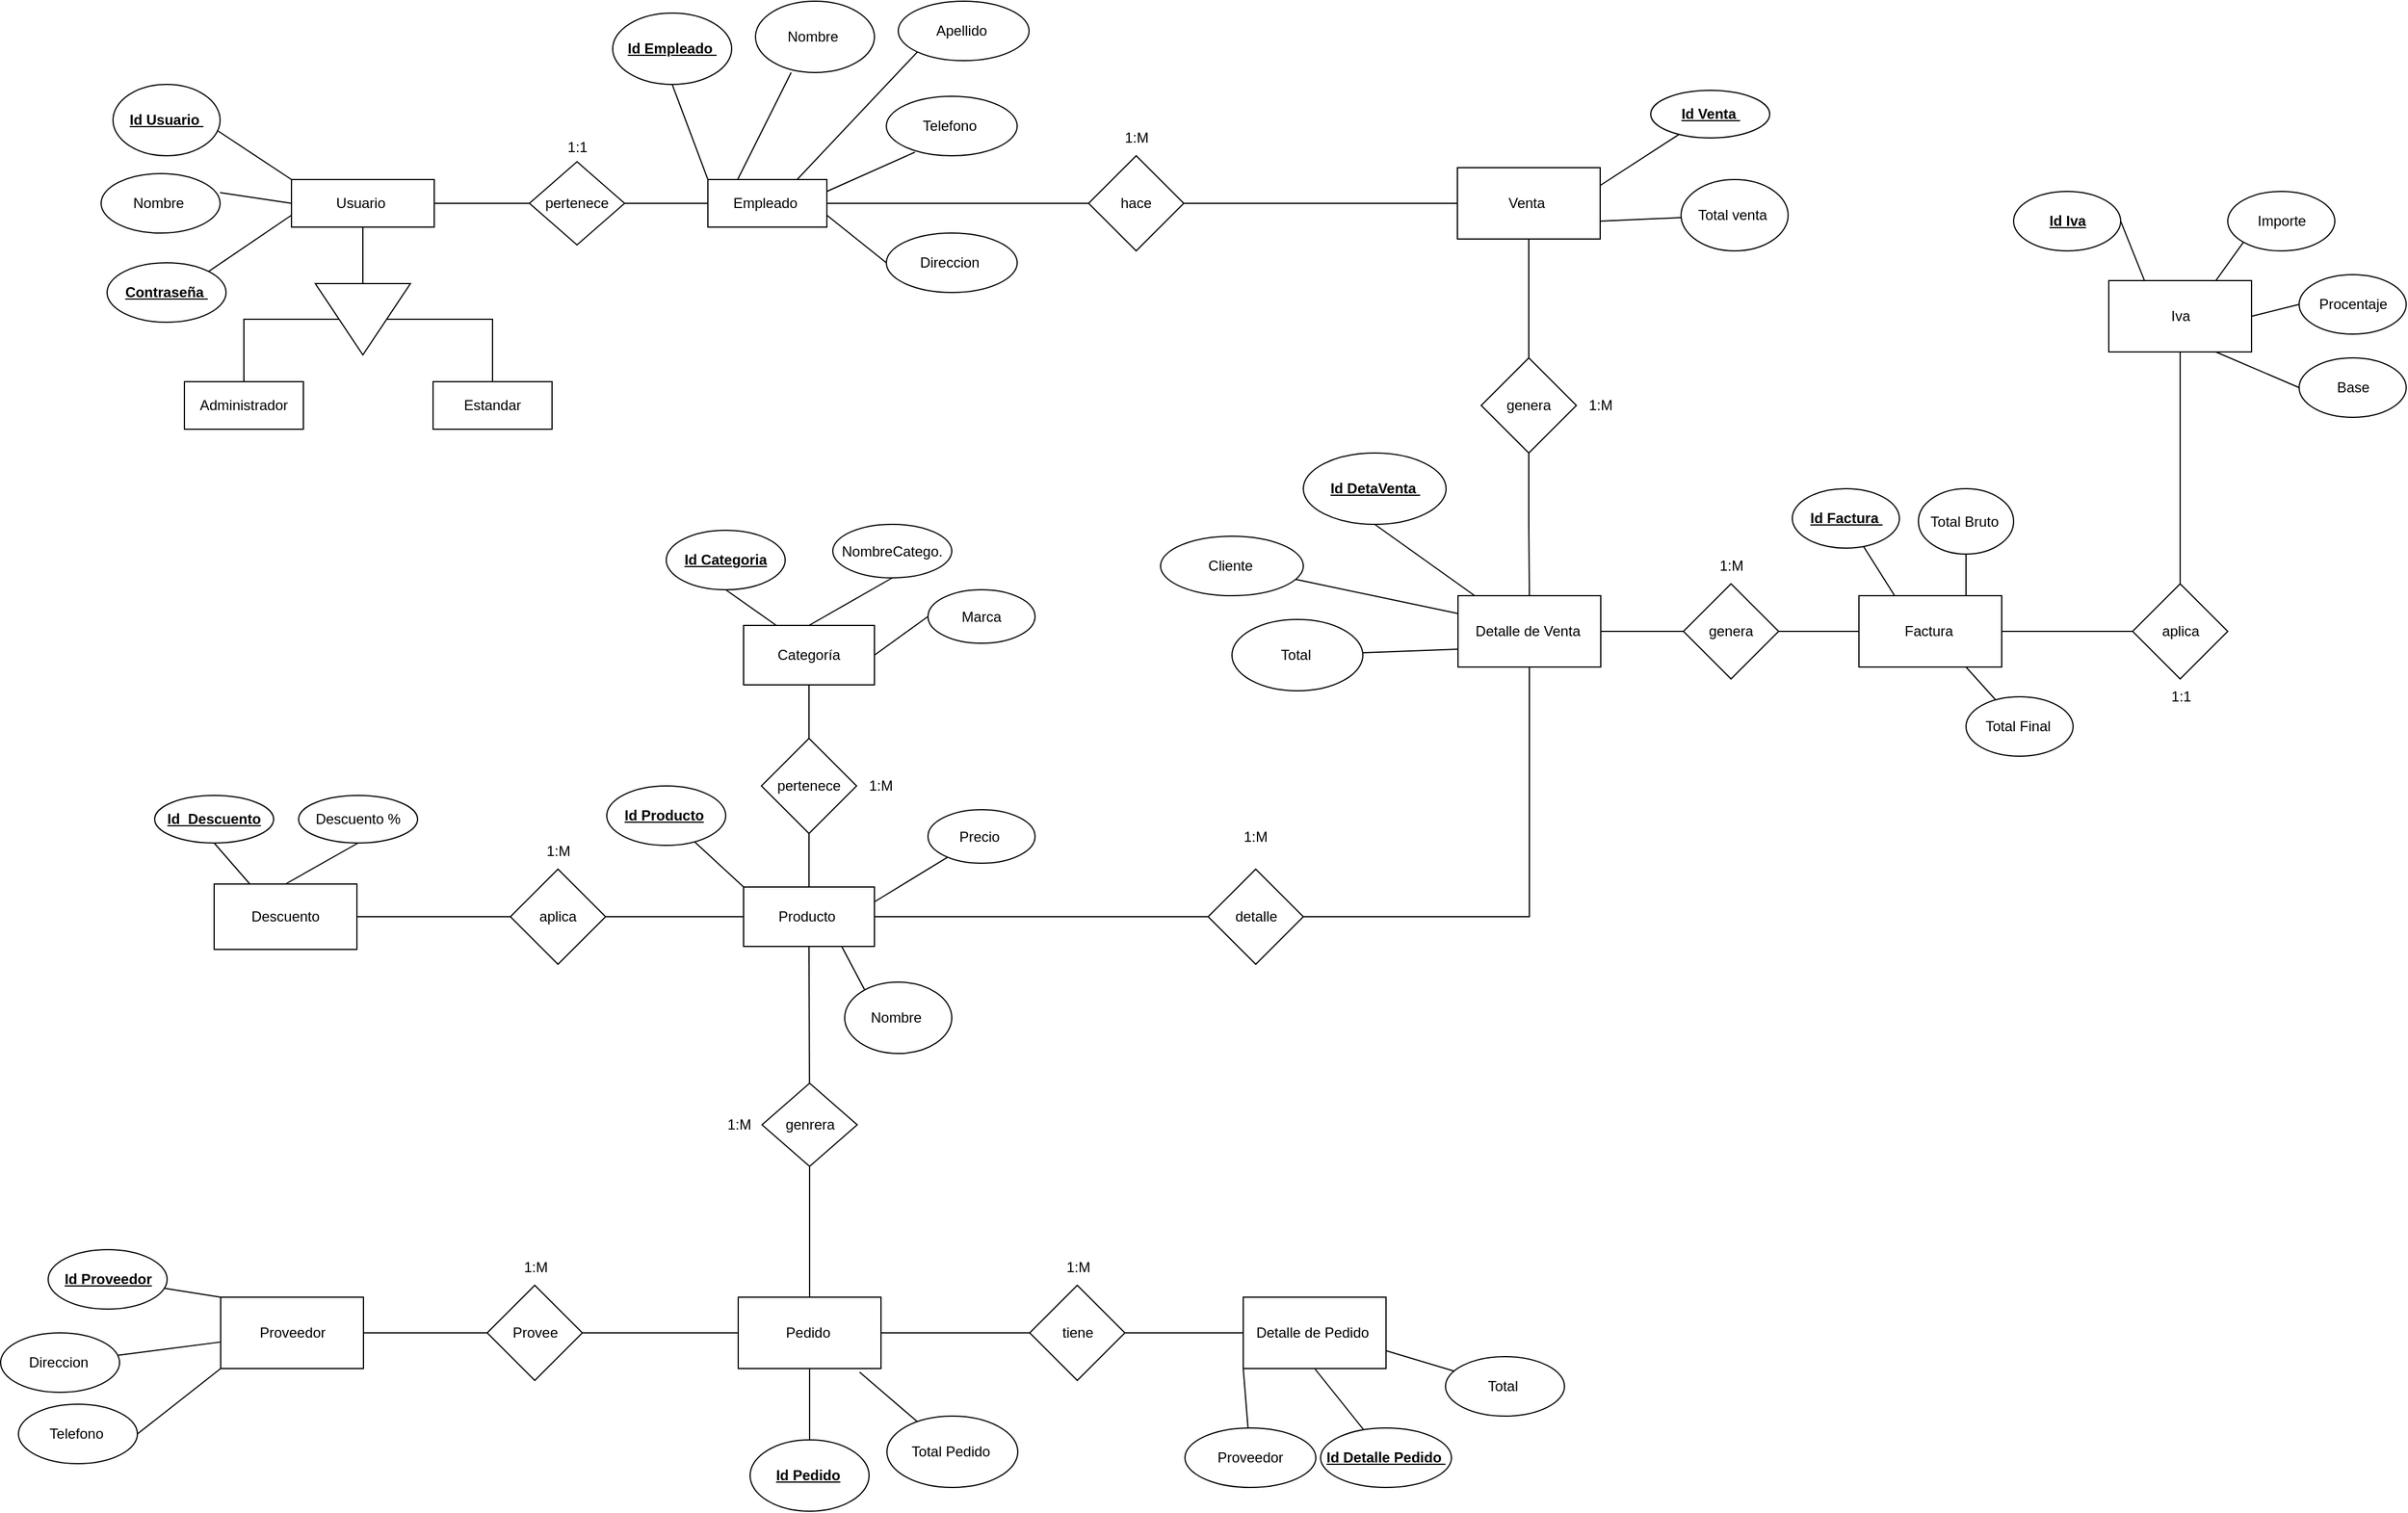 <mxfile version="21.6.8" type="device">
  <diagram name="Página-1" id="nVJr0CNjZ6Rg0MY2GqOV">
    <mxGraphModel dx="2245" dy="820" grid="1" gridSize="10" guides="1" tooltips="1" connect="1" arrows="0" fold="1" page="1" pageScale="1" pageWidth="827" pageHeight="1169" math="0" shadow="0">
      <root>
        <mxCell id="0" />
        <mxCell id="1" parent="0" />
        <mxCell id="2Fn8ehOO5ewsW3TLt8y8-23" style="edgeStyle=orthogonalEdgeStyle;rounded=0;orthogonalLoop=1;jettySize=auto;html=1;exitX=1;exitY=0.5;exitDx=0;exitDy=0;entryX=0;entryY=0.5;entryDx=0;entryDy=0;endArrow=none;endFill=0;" parent="1" source="2Fn8ehOO5ewsW3TLt8y8-1" target="2Fn8ehOO5ewsW3TLt8y8-21" edge="1">
          <mxGeometry relative="1" as="geometry" />
        </mxCell>
        <mxCell id="2Fn8ehOO5ewsW3TLt8y8-1" value="Usuario&amp;nbsp;" style="rounded=0;whiteSpace=wrap;html=1;" parent="1" vertex="1">
          <mxGeometry x="190" y="160" width="120" height="40" as="geometry" />
        </mxCell>
        <mxCell id="2Fn8ehOO5ewsW3TLt8y8-2" value="&lt;b&gt;&lt;u&gt;Id Usuario&amp;nbsp;&lt;/u&gt;&lt;/b&gt;" style="ellipse;whiteSpace=wrap;html=1;" parent="1" vertex="1">
          <mxGeometry x="40" y="80" width="90" height="60" as="geometry" />
        </mxCell>
        <mxCell id="2Fn8ehOO5ewsW3TLt8y8-3" value="Nombre&amp;nbsp;" style="ellipse;whiteSpace=wrap;html=1;" parent="1" vertex="1">
          <mxGeometry x="30" y="155" width="100" height="50" as="geometry" />
        </mxCell>
        <mxCell id="2Fn8ehOO5ewsW3TLt8y8-4" value="&lt;b&gt;&lt;u&gt;Contraseña&amp;nbsp;&lt;/u&gt;&lt;/b&gt;" style="ellipse;whiteSpace=wrap;html=1;" parent="1" vertex="1">
          <mxGeometry x="35" y="230" width="100" height="50" as="geometry" />
        </mxCell>
        <mxCell id="0IIiu29vcFr7XQYyGs4t-12" style="edgeStyle=orthogonalEdgeStyle;rounded=0;orthogonalLoop=1;jettySize=auto;html=1;entryX=0;entryY=0.5;entryDx=0;entryDy=0;endArrow=none;endFill=0;" parent="1" source="2Fn8ehOO5ewsW3TLt8y8-6" target="0IIiu29vcFr7XQYyGs4t-11" edge="1">
          <mxGeometry relative="1" as="geometry" />
        </mxCell>
        <mxCell id="q8wj3738YmRt-CDetE-5-3" style="edgeStyle=orthogonalEdgeStyle;rounded=0;orthogonalLoop=1;jettySize=auto;html=1;entryX=0;entryY=0.5;entryDx=0;entryDy=0;exitX=0.5;exitY=1;exitDx=0;exitDy=0;endArrow=none;endFill=0;" parent="1" source="2Fn8ehOO5ewsW3TLt8y8-1" target="q8wj3738YmRt-CDetE-5-2" edge="1">
          <mxGeometry relative="1" as="geometry">
            <mxPoint x="250" y="200" as="sourcePoint" />
          </mxGeometry>
        </mxCell>
        <mxCell id="2Fn8ehOO5ewsW3TLt8y8-6" value="Empleado&amp;nbsp;" style="rounded=0;whiteSpace=wrap;html=1;" parent="1" vertex="1">
          <mxGeometry x="540" y="160" width="100" height="40" as="geometry" />
        </mxCell>
        <mxCell id="2Fn8ehOO5ewsW3TLt8y8-7" value="&lt;u&gt;&lt;b&gt;Id Empleado&amp;nbsp;&lt;/b&gt;&lt;/u&gt;" style="ellipse;whiteSpace=wrap;html=1;" parent="1" vertex="1">
          <mxGeometry x="460" y="20" width="100" height="60" as="geometry" />
        </mxCell>
        <mxCell id="2Fn8ehOO5ewsW3TLt8y8-8" value="Nombre&amp;nbsp;" style="ellipse;whiteSpace=wrap;html=1;" parent="1" vertex="1">
          <mxGeometry x="580" y="10" width="100" height="60" as="geometry" />
        </mxCell>
        <mxCell id="2Fn8ehOO5ewsW3TLt8y8-9" value="Apellido&amp;nbsp;" style="ellipse;whiteSpace=wrap;html=1;" parent="1" vertex="1">
          <mxGeometry x="700" y="10" width="110" height="50" as="geometry" />
        </mxCell>
        <mxCell id="2Fn8ehOO5ewsW3TLt8y8-10" value="Telefono&amp;nbsp;" style="ellipse;whiteSpace=wrap;html=1;" parent="1" vertex="1">
          <mxGeometry x="690" y="90" width="110" height="50" as="geometry" />
        </mxCell>
        <mxCell id="2Fn8ehOO5ewsW3TLt8y8-11" value="Direccion&amp;nbsp;" style="ellipse;whiteSpace=wrap;html=1;" parent="1" vertex="1">
          <mxGeometry x="690" y="205" width="110" height="50" as="geometry" />
        </mxCell>
        <mxCell id="2Fn8ehOO5ewsW3TLt8y8-12" value="" style="endArrow=none;html=1;rounded=0;entryX=0.978;entryY=0.65;entryDx=0;entryDy=0;entryPerimeter=0;exitX=0;exitY=0;exitDx=0;exitDy=0;" parent="1" source="2Fn8ehOO5ewsW3TLt8y8-1" target="2Fn8ehOO5ewsW3TLt8y8-2" edge="1">
          <mxGeometry width="50" height="50" relative="1" as="geometry">
            <mxPoint x="390" y="190" as="sourcePoint" />
            <mxPoint x="440" y="140" as="targetPoint" />
          </mxGeometry>
        </mxCell>
        <mxCell id="2Fn8ehOO5ewsW3TLt8y8-13" value="" style="endArrow=none;html=1;rounded=0;entryX=1;entryY=0;entryDx=0;entryDy=0;exitX=0;exitY=0.75;exitDx=0;exitDy=0;" parent="1" source="2Fn8ehOO5ewsW3TLt8y8-1" target="2Fn8ehOO5ewsW3TLt8y8-4" edge="1">
          <mxGeometry width="50" height="50" relative="1" as="geometry">
            <mxPoint x="200" y="170" as="sourcePoint" />
            <mxPoint x="138" y="129" as="targetPoint" />
          </mxGeometry>
        </mxCell>
        <mxCell id="2Fn8ehOO5ewsW3TLt8y8-14" value="" style="endArrow=none;html=1;rounded=0;entryX=1;entryY=0.32;entryDx=0;entryDy=0;entryPerimeter=0;exitX=0;exitY=0.5;exitDx=0;exitDy=0;" parent="1" source="2Fn8ehOO5ewsW3TLt8y8-1" target="2Fn8ehOO5ewsW3TLt8y8-3" edge="1">
          <mxGeometry width="50" height="50" relative="1" as="geometry">
            <mxPoint x="200" y="180" as="sourcePoint" />
            <mxPoint x="148" y="139" as="targetPoint" />
          </mxGeometry>
        </mxCell>
        <mxCell id="2Fn8ehOO5ewsW3TLt8y8-15" value="" style="endArrow=none;html=1;rounded=0;entryX=0.5;entryY=1;entryDx=0;entryDy=0;exitX=0;exitY=0;exitDx=0;exitDy=0;" parent="1" source="2Fn8ehOO5ewsW3TLt8y8-6" target="2Fn8ehOO5ewsW3TLt8y8-7" edge="1">
          <mxGeometry width="50" height="50" relative="1" as="geometry">
            <mxPoint x="390" y="190" as="sourcePoint" />
            <mxPoint x="440" y="140" as="targetPoint" />
          </mxGeometry>
        </mxCell>
        <mxCell id="2Fn8ehOO5ewsW3TLt8y8-16" value="" style="endArrow=none;html=1;rounded=0;entryX=0.3;entryY=1;entryDx=0;entryDy=0;entryPerimeter=0;exitX=0.25;exitY=0;exitDx=0;exitDy=0;" parent="1" source="2Fn8ehOO5ewsW3TLt8y8-6" target="2Fn8ehOO5ewsW3TLt8y8-8" edge="1">
          <mxGeometry width="50" height="50" relative="1" as="geometry">
            <mxPoint x="400" y="200" as="sourcePoint" />
            <mxPoint x="450" y="150" as="targetPoint" />
          </mxGeometry>
        </mxCell>
        <mxCell id="2Fn8ehOO5ewsW3TLt8y8-17" value="" style="endArrow=none;html=1;rounded=0;entryX=0;entryY=1;entryDx=0;entryDy=0;exitX=0.75;exitY=0;exitDx=0;exitDy=0;" parent="1" source="2Fn8ehOO5ewsW3TLt8y8-6" target="2Fn8ehOO5ewsW3TLt8y8-9" edge="1">
          <mxGeometry width="50" height="50" relative="1" as="geometry">
            <mxPoint x="410" y="210" as="sourcePoint" />
            <mxPoint x="460" y="160" as="targetPoint" />
          </mxGeometry>
        </mxCell>
        <mxCell id="2Fn8ehOO5ewsW3TLt8y8-18" value="" style="endArrow=none;html=1;rounded=0;entryX=0.218;entryY=0.94;entryDx=0;entryDy=0;entryPerimeter=0;exitX=1;exitY=0.25;exitDx=0;exitDy=0;" parent="1" source="2Fn8ehOO5ewsW3TLt8y8-6" target="2Fn8ehOO5ewsW3TLt8y8-10" edge="1">
          <mxGeometry width="50" height="50" relative="1" as="geometry">
            <mxPoint x="420" y="220" as="sourcePoint" />
            <mxPoint x="470" y="170" as="targetPoint" />
          </mxGeometry>
        </mxCell>
        <mxCell id="2Fn8ehOO5ewsW3TLt8y8-19" value="" style="endArrow=none;html=1;rounded=0;entryX=0;entryY=0.5;entryDx=0;entryDy=0;exitX=1;exitY=0.75;exitDx=0;exitDy=0;" parent="1" source="2Fn8ehOO5ewsW3TLt8y8-6" target="2Fn8ehOO5ewsW3TLt8y8-11" edge="1">
          <mxGeometry width="50" height="50" relative="1" as="geometry">
            <mxPoint x="390" y="190" as="sourcePoint" />
            <mxPoint x="440" y="140" as="targetPoint" />
          </mxGeometry>
        </mxCell>
        <mxCell id="sfuQNcwcE6WLZddumWR0-3" style="edgeStyle=orthogonalEdgeStyle;rounded=0;orthogonalLoop=1;jettySize=auto;html=1;exitX=0.5;exitY=0;exitDx=0;exitDy=0;entryX=0.5;entryY=1;entryDx=0;entryDy=0;endArrow=none;endFill=0;" parent="1" source="2Fn8ehOO5ewsW3TLt8y8-20" target="sfuQNcwcE6WLZddumWR0-2" edge="1">
          <mxGeometry relative="1" as="geometry" />
        </mxCell>
        <mxCell id="2Fn8ehOO5ewsW3TLt8y8-20" value="Producto&amp;nbsp;" style="rounded=0;whiteSpace=wrap;html=1;" parent="1" vertex="1">
          <mxGeometry x="570" y="755" width="110" height="50" as="geometry" />
        </mxCell>
        <mxCell id="2Fn8ehOO5ewsW3TLt8y8-24" style="edgeStyle=orthogonalEdgeStyle;rounded=0;orthogonalLoop=1;jettySize=auto;html=1;endArrow=none;endFill=0;" parent="1" source="2Fn8ehOO5ewsW3TLt8y8-21" target="2Fn8ehOO5ewsW3TLt8y8-6" edge="1">
          <mxGeometry relative="1" as="geometry" />
        </mxCell>
        <mxCell id="2Fn8ehOO5ewsW3TLt8y8-21" value="pertenece" style="rhombus;whiteSpace=wrap;html=1;" parent="1" vertex="1">
          <mxGeometry x="390" y="145" width="80" height="70" as="geometry" />
        </mxCell>
        <mxCell id="2Fn8ehOO5ewsW3TLt8y8-22" value="1:1" style="text;html=1;align=center;verticalAlign=middle;resizable=0;points=[];autosize=1;strokeColor=none;fillColor=none;" parent="1" vertex="1">
          <mxGeometry x="410" y="118" width="40" height="30" as="geometry" />
        </mxCell>
        <mxCell id="2Fn8ehOO5ewsW3TLt8y8-30" style="rounded=0;orthogonalLoop=1;jettySize=auto;html=1;entryX=0;entryY=0;entryDx=0;entryDy=0;endArrow=none;endFill=0;" parent="1" source="2Fn8ehOO5ewsW3TLt8y8-26" target="2Fn8ehOO5ewsW3TLt8y8-20" edge="1">
          <mxGeometry relative="1" as="geometry" />
        </mxCell>
        <mxCell id="2Fn8ehOO5ewsW3TLt8y8-26" value="&lt;u&gt;&lt;b&gt;Id Producto&lt;/b&gt;&lt;/u&gt;&amp;nbsp;" style="ellipse;whiteSpace=wrap;html=1;" parent="1" vertex="1">
          <mxGeometry x="455" y="670" width="100" height="50" as="geometry" />
        </mxCell>
        <mxCell id="2Fn8ehOO5ewsW3TLt8y8-31" style="rounded=0;orthogonalLoop=1;jettySize=auto;html=1;exitX=0.5;exitY=1;exitDx=0;exitDy=0;entryX=0.75;entryY=1;entryDx=0;entryDy=0;endArrow=none;endFill=0;" parent="1" source="2Fn8ehOO5ewsW3TLt8y8-27" target="2Fn8ehOO5ewsW3TLt8y8-20" edge="1">
          <mxGeometry relative="1" as="geometry" />
        </mxCell>
        <mxCell id="2Fn8ehOO5ewsW3TLt8y8-27" value="Nombre&amp;nbsp;" style="ellipse;whiteSpace=wrap;html=1;" parent="1" vertex="1">
          <mxGeometry x="655" y="835" width="90" height="60" as="geometry" />
        </mxCell>
        <mxCell id="2Fn8ehOO5ewsW3TLt8y8-32" style="rounded=0;orthogonalLoop=1;jettySize=auto;html=1;entryX=1;entryY=0.25;entryDx=0;entryDy=0;endArrow=none;endFill=0;" parent="1" source="2Fn8ehOO5ewsW3TLt8y8-28" target="2Fn8ehOO5ewsW3TLt8y8-20" edge="1">
          <mxGeometry relative="1" as="geometry" />
        </mxCell>
        <mxCell id="2Fn8ehOO5ewsW3TLt8y8-28" value="Precio&amp;nbsp;" style="ellipse;whiteSpace=wrap;html=1;" parent="1" vertex="1">
          <mxGeometry x="725" y="690" width="90" height="45" as="geometry" />
        </mxCell>
        <mxCell id="2Fn8ehOO5ewsW3TLt8y8-37" style="rounded=0;orthogonalLoop=1;jettySize=auto;html=1;entryX=0.25;entryY=0;entryDx=0;entryDy=0;endArrow=none;endFill=0;" parent="1" source="2Fn8ehOO5ewsW3TLt8y8-29" target="2Fn8ehOO5ewsW3TLt8y8-33" edge="1">
          <mxGeometry relative="1" as="geometry" />
        </mxCell>
        <mxCell id="2Fn8ehOO5ewsW3TLt8y8-29" value="&lt;u&gt;&lt;b&gt;Id Factura&amp;nbsp;&lt;/b&gt;&lt;/u&gt;" style="ellipse;whiteSpace=wrap;html=1;" parent="1" vertex="1">
          <mxGeometry x="1451.5" y="420" width="90" height="50" as="geometry" />
        </mxCell>
        <mxCell id="2Fn8ehOO5ewsW3TLt8y8-33" value="Factura&amp;nbsp;" style="rounded=0;whiteSpace=wrap;html=1;" parent="1" vertex="1">
          <mxGeometry x="1507.5" y="510" width="120" height="60" as="geometry" />
        </mxCell>
        <mxCell id="2Fn8ehOO5ewsW3TLt8y8-38" style="rounded=0;orthogonalLoop=1;jettySize=auto;html=1;entryX=0.75;entryY=0;entryDx=0;entryDy=0;endArrow=none;endFill=0;" parent="1" source="2Fn8ehOO5ewsW3TLt8y8-35" target="2Fn8ehOO5ewsW3TLt8y8-33" edge="1">
          <mxGeometry relative="1" as="geometry" />
        </mxCell>
        <mxCell id="2Fn8ehOO5ewsW3TLt8y8-35" value="Total Bruto&amp;nbsp;" style="ellipse;whiteSpace=wrap;html=1;" parent="1" vertex="1">
          <mxGeometry x="1557.5" y="420" width="80" height="55" as="geometry" />
        </mxCell>
        <mxCell id="2Fn8ehOO5ewsW3TLt8y8-39" style="rounded=0;orthogonalLoop=1;jettySize=auto;html=1;entryX=0.75;entryY=1;entryDx=0;entryDy=0;endArrow=none;endFill=0;" parent="1" source="2Fn8ehOO5ewsW3TLt8y8-36" target="2Fn8ehOO5ewsW3TLt8y8-33" edge="1">
          <mxGeometry relative="1" as="geometry" />
        </mxCell>
        <mxCell id="2Fn8ehOO5ewsW3TLt8y8-36" value="Total Final&amp;nbsp;" style="ellipse;whiteSpace=wrap;html=1;" parent="1" vertex="1">
          <mxGeometry x="1597.5" y="595" width="90" height="50" as="geometry" />
        </mxCell>
        <mxCell id="0IIiu29vcFr7XQYyGs4t-16" value="" style="edgeStyle=orthogonalEdgeStyle;rounded=0;orthogonalLoop=1;jettySize=auto;html=1;endArrow=none;endFill=0;" parent="1" source="2Fn8ehOO5ewsW3TLt8y8-40" target="0IIiu29vcFr7XQYyGs4t-15" edge="1">
          <mxGeometry relative="1" as="geometry" />
        </mxCell>
        <mxCell id="2Fn8ehOO5ewsW3TLt8y8-40" value="Venta&amp;nbsp;" style="rounded=0;whiteSpace=wrap;html=1;" parent="1" vertex="1">
          <mxGeometry x="1170" y="150" width="120" height="60" as="geometry" />
        </mxCell>
        <mxCell id="2Fn8ehOO5ewsW3TLt8y8-44" style="rounded=0;orthogonalLoop=1;jettySize=auto;html=1;entryX=1;entryY=0.25;entryDx=0;entryDy=0;endArrow=none;endFill=0;" parent="1" source="2Fn8ehOO5ewsW3TLt8y8-41" target="2Fn8ehOO5ewsW3TLt8y8-40" edge="1">
          <mxGeometry relative="1" as="geometry" />
        </mxCell>
        <mxCell id="2Fn8ehOO5ewsW3TLt8y8-41" value="&lt;u&gt;&lt;b&gt;Id Venta&amp;nbsp;&lt;/b&gt;&lt;/u&gt;" style="ellipse;whiteSpace=wrap;html=1;" parent="1" vertex="1">
          <mxGeometry x="1332.5" y="85" width="100" height="40" as="geometry" />
        </mxCell>
        <mxCell id="2Fn8ehOO5ewsW3TLt8y8-45" style="rounded=0;orthogonalLoop=1;jettySize=auto;html=1;endArrow=none;endFill=0;entryX=1;entryY=0.75;entryDx=0;entryDy=0;" parent="1" source="2Fn8ehOO5ewsW3TLt8y8-42" target="2Fn8ehOO5ewsW3TLt8y8-40" edge="1">
          <mxGeometry relative="1" as="geometry" />
        </mxCell>
        <mxCell id="2Fn8ehOO5ewsW3TLt8y8-42" value="Total venta&amp;nbsp;" style="ellipse;whiteSpace=wrap;html=1;" parent="1" vertex="1">
          <mxGeometry x="1358" y="160" width="90" height="60" as="geometry" />
        </mxCell>
        <mxCell id="0IIiu29vcFr7XQYyGs4t-20" style="edgeStyle=orthogonalEdgeStyle;rounded=0;orthogonalLoop=1;jettySize=auto;html=1;exitX=1;exitY=0.5;exitDx=0;exitDy=0;entryX=0;entryY=0.5;entryDx=0;entryDy=0;endArrow=none;endFill=0;" parent="1" source="2Fn8ehOO5ewsW3TLt8y8-46" target="0IIiu29vcFr7XQYyGs4t-19" edge="1">
          <mxGeometry relative="1" as="geometry" />
        </mxCell>
        <mxCell id="2Fn8ehOO5ewsW3TLt8y8-46" value="Detalle de Venta&amp;nbsp;" style="rounded=0;whiteSpace=wrap;html=1;" parent="1" vertex="1">
          <mxGeometry x="1170.5" y="510" width="120" height="60" as="geometry" />
        </mxCell>
        <mxCell id="2Fn8ehOO5ewsW3TLt8y8-47" value="&lt;u&gt;&lt;b&gt;Id DetaVenta&amp;nbsp;&lt;/b&gt;&lt;/u&gt;" style="ellipse;whiteSpace=wrap;html=1;" parent="1" vertex="1">
          <mxGeometry x="1040.5" y="390" width="120" height="60" as="geometry" />
        </mxCell>
        <mxCell id="2Fn8ehOO5ewsW3TLt8y8-52" style="rounded=0;orthogonalLoop=1;jettySize=auto;html=1;entryX=0;entryY=0.25;entryDx=0;entryDy=0;endArrow=none;endFill=0;" parent="1" source="2Fn8ehOO5ewsW3TLt8y8-48" target="2Fn8ehOO5ewsW3TLt8y8-46" edge="1">
          <mxGeometry relative="1" as="geometry" />
        </mxCell>
        <mxCell id="2Fn8ehOO5ewsW3TLt8y8-48" value="Cliente&amp;nbsp;" style="ellipse;whiteSpace=wrap;html=1;" parent="1" vertex="1">
          <mxGeometry x="920.5" y="460" width="120" height="50" as="geometry" />
        </mxCell>
        <mxCell id="2Fn8ehOO5ewsW3TLt8y8-53" style="rounded=0;orthogonalLoop=1;jettySize=auto;html=1;entryX=0;entryY=0.75;entryDx=0;entryDy=0;endArrow=none;endFill=0;" parent="1" source="2Fn8ehOO5ewsW3TLt8y8-49" target="2Fn8ehOO5ewsW3TLt8y8-46" edge="1">
          <mxGeometry relative="1" as="geometry" />
        </mxCell>
        <mxCell id="2Fn8ehOO5ewsW3TLt8y8-49" value="Total&amp;nbsp;" style="ellipse;whiteSpace=wrap;html=1;" parent="1" vertex="1">
          <mxGeometry x="980.5" y="530" width="110" height="60" as="geometry" />
        </mxCell>
        <mxCell id="2Fn8ehOO5ewsW3TLt8y8-51" style="rounded=0;orthogonalLoop=1;jettySize=auto;html=1;exitX=0.5;exitY=1;exitDx=0;exitDy=0;entryX=0.117;entryY=0;entryDx=0;entryDy=0;entryPerimeter=0;endArrow=none;endFill=0;" parent="1" source="2Fn8ehOO5ewsW3TLt8y8-47" target="2Fn8ehOO5ewsW3TLt8y8-46" edge="1">
          <mxGeometry relative="1" as="geometry" />
        </mxCell>
        <mxCell id="2Fn8ehOO5ewsW3TLt8y8-83" style="rounded=0;orthogonalLoop=1;jettySize=auto;html=1;exitX=0.5;exitY=0;exitDx=0;exitDy=0;entryX=0.5;entryY=1;entryDx=0;entryDy=0;endArrow=none;endFill=0;" parent="1" source="2Fn8ehOO5ewsW3TLt8y8-54" target="2Fn8ehOO5ewsW3TLt8y8-81" edge="1">
          <mxGeometry relative="1" as="geometry" />
        </mxCell>
        <mxCell id="2Fn8ehOO5ewsW3TLt8y8-54" value="Pedido&amp;nbsp;" style="rounded=0;whiteSpace=wrap;html=1;" parent="1" vertex="1">
          <mxGeometry x="565.5" y="1100" width="120" height="60" as="geometry" />
        </mxCell>
        <mxCell id="2Fn8ehOO5ewsW3TLt8y8-58" style="rounded=0;orthogonalLoop=1;jettySize=auto;html=1;entryX=0.5;entryY=1;entryDx=0;entryDy=0;endArrow=none;endFill=0;exitX=0.5;exitY=0;exitDx=0;exitDy=0;" parent="1" source="2Fn8ehOO5ewsW3TLt8y8-55" target="2Fn8ehOO5ewsW3TLt8y8-54" edge="1">
          <mxGeometry relative="1" as="geometry">
            <mxPoint x="642.467" y="1211.037" as="sourcePoint" />
          </mxGeometry>
        </mxCell>
        <mxCell id="2Fn8ehOO5ewsW3TLt8y8-55" value="&lt;u&gt;&lt;b&gt;Id Pedido&lt;/b&gt;&lt;/u&gt;&amp;nbsp;" style="ellipse;whiteSpace=wrap;html=1;" parent="1" vertex="1">
          <mxGeometry x="575.5" y="1220" width="100" height="60" as="geometry" />
        </mxCell>
        <mxCell id="2Fn8ehOO5ewsW3TLt8y8-59" style="rounded=0;orthogonalLoop=1;jettySize=auto;html=1;entryX=0.85;entryY=1.05;entryDx=0;entryDy=0;endArrow=none;endFill=0;entryPerimeter=0;" parent="1" source="2Fn8ehOO5ewsW3TLt8y8-56" target="2Fn8ehOO5ewsW3TLt8y8-54" edge="1">
          <mxGeometry relative="1" as="geometry" />
        </mxCell>
        <mxCell id="2Fn8ehOO5ewsW3TLt8y8-56" value="Total Pedido&amp;nbsp;" style="ellipse;whiteSpace=wrap;html=1;" parent="1" vertex="1">
          <mxGeometry x="690.5" y="1200" width="110" height="60" as="geometry" />
        </mxCell>
        <mxCell id="2Fn8ehOO5ewsW3TLt8y8-60" value="Detalle de Pedido&amp;nbsp;" style="rounded=0;whiteSpace=wrap;html=1;" parent="1" vertex="1">
          <mxGeometry x="990" y="1100" width="120" height="60" as="geometry" />
        </mxCell>
        <mxCell id="2Fn8ehOO5ewsW3TLt8y8-64" style="rounded=0;orthogonalLoop=1;jettySize=auto;html=1;entryX=0.5;entryY=1;entryDx=0;entryDy=0;endArrow=none;endFill=0;" parent="1" source="2Fn8ehOO5ewsW3TLt8y8-61" target="2Fn8ehOO5ewsW3TLt8y8-60" edge="1">
          <mxGeometry relative="1" as="geometry" />
        </mxCell>
        <mxCell id="2Fn8ehOO5ewsW3TLt8y8-61" value="&lt;u&gt;&lt;b&gt;Id Detalle Pedido&amp;nbsp;&lt;/b&gt;&lt;/u&gt;" style="ellipse;whiteSpace=wrap;html=1;" parent="1" vertex="1">
          <mxGeometry x="1055" y="1210" width="110" height="50" as="geometry" />
        </mxCell>
        <mxCell id="2Fn8ehOO5ewsW3TLt8y8-65" style="rounded=0;orthogonalLoop=1;jettySize=auto;html=1;entryX=0;entryY=1;entryDx=0;entryDy=0;endArrow=none;endFill=0;" parent="1" source="2Fn8ehOO5ewsW3TLt8y8-62" target="2Fn8ehOO5ewsW3TLt8y8-60" edge="1">
          <mxGeometry relative="1" as="geometry" />
        </mxCell>
        <mxCell id="2Fn8ehOO5ewsW3TLt8y8-62" value="Proveedor" style="ellipse;whiteSpace=wrap;html=1;" parent="1" vertex="1">
          <mxGeometry x="941" y="1210" width="110" height="50" as="geometry" />
        </mxCell>
        <mxCell id="2Fn8ehOO5ewsW3TLt8y8-66" style="rounded=0;orthogonalLoop=1;jettySize=auto;html=1;endArrow=none;endFill=0;entryX=1;entryY=0.75;entryDx=0;entryDy=0;" parent="1" source="2Fn8ehOO5ewsW3TLt8y8-63" target="2Fn8ehOO5ewsW3TLt8y8-60" edge="1">
          <mxGeometry relative="1" as="geometry" />
        </mxCell>
        <mxCell id="2Fn8ehOO5ewsW3TLt8y8-63" value="Total&amp;nbsp;" style="ellipse;whiteSpace=wrap;html=1;" parent="1" vertex="1">
          <mxGeometry x="1160" y="1150" width="100" height="50" as="geometry" />
        </mxCell>
        <mxCell id="0IIiu29vcFr7XQYyGs4t-3" value="" style="edgeStyle=orthogonalEdgeStyle;rounded=0;orthogonalLoop=1;jettySize=auto;html=1;endArrow=none;endFill=0;" parent="1" source="2Fn8ehOO5ewsW3TLt8y8-67" target="0IIiu29vcFr7XQYyGs4t-1" edge="1">
          <mxGeometry relative="1" as="geometry" />
        </mxCell>
        <mxCell id="2Fn8ehOO5ewsW3TLt8y8-67" value="Proveedor" style="rounded=0;whiteSpace=wrap;html=1;" parent="1" vertex="1">
          <mxGeometry x="130.5" y="1100" width="120" height="60" as="geometry" />
        </mxCell>
        <mxCell id="2Fn8ehOO5ewsW3TLt8y8-74" style="rounded=0;orthogonalLoop=1;jettySize=auto;html=1;entryX=0;entryY=0;entryDx=0;entryDy=0;endArrow=none;endFill=0;" parent="1" source="2Fn8ehOO5ewsW3TLt8y8-68" target="2Fn8ehOO5ewsW3TLt8y8-67" edge="1">
          <mxGeometry relative="1" as="geometry" />
        </mxCell>
        <mxCell id="2Fn8ehOO5ewsW3TLt8y8-68" value="&lt;u&gt;&lt;b&gt;Id Proveedor&lt;/b&gt;&lt;/u&gt;" style="ellipse;whiteSpace=wrap;html=1;" parent="1" vertex="1">
          <mxGeometry x="-14.5" y="1060" width="100" height="50" as="geometry" />
        </mxCell>
        <mxCell id="2Fn8ehOO5ewsW3TLt8y8-75" style="rounded=0;orthogonalLoop=1;jettySize=auto;html=1;endArrow=none;endFill=0;" parent="1" source="2Fn8ehOO5ewsW3TLt8y8-69" target="2Fn8ehOO5ewsW3TLt8y8-67" edge="1">
          <mxGeometry relative="1" as="geometry" />
        </mxCell>
        <mxCell id="2Fn8ehOO5ewsW3TLt8y8-69" value="Direccion&amp;nbsp;" style="ellipse;whiteSpace=wrap;html=1;" parent="1" vertex="1">
          <mxGeometry x="-54.5" y="1130" width="100" height="50" as="geometry" />
        </mxCell>
        <mxCell id="2Fn8ehOO5ewsW3TLt8y8-76" style="rounded=0;orthogonalLoop=1;jettySize=auto;html=1;exitX=1;exitY=0.5;exitDx=0;exitDy=0;entryX=0;entryY=1;entryDx=0;entryDy=0;endArrow=none;endFill=0;" parent="1" source="2Fn8ehOO5ewsW3TLt8y8-70" target="2Fn8ehOO5ewsW3TLt8y8-67" edge="1">
          <mxGeometry relative="1" as="geometry">
            <mxPoint x="55.5" y="1225.0" as="sourcePoint" />
          </mxGeometry>
        </mxCell>
        <mxCell id="2Fn8ehOO5ewsW3TLt8y8-79" style="rounded=0;orthogonalLoop=1;jettySize=auto;html=1;exitX=0;exitY=0.5;exitDx=0;exitDy=0;entryX=1;entryY=0.5;entryDx=0;entryDy=0;endArrow=none;endFill=0;" parent="1" source="2Fn8ehOO5ewsW3TLt8y8-77" target="2Fn8ehOO5ewsW3TLt8y8-20" edge="1">
          <mxGeometry relative="1" as="geometry" />
        </mxCell>
        <mxCell id="2Fn8ehOO5ewsW3TLt8y8-81" value="genrera" style="rhombus;whiteSpace=wrap;html=1;" parent="1" vertex="1">
          <mxGeometry x="585.5" y="920" width="80" height="70" as="geometry" />
        </mxCell>
        <mxCell id="2Fn8ehOO5ewsW3TLt8y8-82" style="rounded=0;orthogonalLoop=1;jettySize=auto;html=1;entryX=0.5;entryY=1;entryDx=0;entryDy=0;endArrow=none;endFill=0;" parent="1" source="2Fn8ehOO5ewsW3TLt8y8-81" target="2Fn8ehOO5ewsW3TLt8y8-20" edge="1">
          <mxGeometry relative="1" as="geometry" />
        </mxCell>
        <mxCell id="0IIiu29vcFr7XQYyGs4t-4" style="edgeStyle=orthogonalEdgeStyle;rounded=0;orthogonalLoop=1;jettySize=auto;html=1;entryX=0;entryY=0.5;entryDx=0;entryDy=0;endArrow=none;endFill=0;" parent="1" source="0IIiu29vcFr7XQYyGs4t-1" target="2Fn8ehOO5ewsW3TLt8y8-54" edge="1">
          <mxGeometry relative="1" as="geometry" />
        </mxCell>
        <mxCell id="0IIiu29vcFr7XQYyGs4t-1" value="Provee" style="rhombus;whiteSpace=wrap;html=1;" parent="1" vertex="1">
          <mxGeometry x="354.5" y="1090" width="80" height="80" as="geometry" />
        </mxCell>
        <mxCell id="0IIiu29vcFr7XQYyGs4t-2" value="" style="rounded=0;orthogonalLoop=1;jettySize=auto;html=1;exitX=1;exitY=0.5;exitDx=0;exitDy=0;entryX=0;entryY=1;entryDx=0;entryDy=0;endArrow=none;endFill=0;" parent="1" target="2Fn8ehOO5ewsW3TLt8y8-70" edge="1">
          <mxGeometry relative="1" as="geometry">
            <mxPoint x="55.5" y="1225.0" as="sourcePoint" />
            <mxPoint x="115.5" y="1160" as="targetPoint" />
          </mxGeometry>
        </mxCell>
        <mxCell id="2Fn8ehOO5ewsW3TLt8y8-70" value="Telefono&amp;nbsp;" style="ellipse;whiteSpace=wrap;html=1;" parent="1" vertex="1">
          <mxGeometry x="-39.5" y="1190" width="100" height="50" as="geometry" />
        </mxCell>
        <mxCell id="0IIiu29vcFr7XQYyGs4t-5" value="1:M" style="text;html=1;align=center;verticalAlign=middle;resizable=0;points=[];autosize=1;strokeColor=none;fillColor=none;" parent="1" vertex="1">
          <mxGeometry x="374.5" y="1060" width="40" height="30" as="geometry" />
        </mxCell>
        <mxCell id="0IIiu29vcFr7XQYyGs4t-6" value="1:M" style="text;html=1;align=center;verticalAlign=middle;resizable=0;points=[];autosize=1;strokeColor=none;fillColor=none;" parent="1" vertex="1">
          <mxGeometry x="545.5" y="940" width="40" height="30" as="geometry" />
        </mxCell>
        <mxCell id="0IIiu29vcFr7XQYyGs4t-8" style="edgeStyle=orthogonalEdgeStyle;rounded=0;orthogonalLoop=1;jettySize=auto;html=1;entryX=0;entryY=0.5;entryDx=0;entryDy=0;endArrow=none;endFill=0;" parent="1" source="0IIiu29vcFr7XQYyGs4t-7" target="2Fn8ehOO5ewsW3TLt8y8-60" edge="1">
          <mxGeometry relative="1" as="geometry" />
        </mxCell>
        <mxCell id="0IIiu29vcFr7XQYyGs4t-9" style="edgeStyle=orthogonalEdgeStyle;rounded=0;orthogonalLoop=1;jettySize=auto;html=1;entryX=1;entryY=0.5;entryDx=0;entryDy=0;endArrow=none;endFill=0;" parent="1" source="0IIiu29vcFr7XQYyGs4t-7" target="2Fn8ehOO5ewsW3TLt8y8-54" edge="1">
          <mxGeometry relative="1" as="geometry" />
        </mxCell>
        <mxCell id="0IIiu29vcFr7XQYyGs4t-7" value="tiene" style="rhombus;whiteSpace=wrap;html=1;" parent="1" vertex="1">
          <mxGeometry x="810.5" y="1090" width="80" height="80" as="geometry" />
        </mxCell>
        <mxCell id="0IIiu29vcFr7XQYyGs4t-10" value="1:M" style="text;html=1;align=center;verticalAlign=middle;resizable=0;points=[];autosize=1;strokeColor=none;fillColor=none;" parent="1" vertex="1">
          <mxGeometry x="830.5" y="1060" width="40" height="30" as="geometry" />
        </mxCell>
        <mxCell id="0IIiu29vcFr7XQYyGs4t-13" style="edgeStyle=orthogonalEdgeStyle;rounded=0;orthogonalLoop=1;jettySize=auto;html=1;entryX=0;entryY=0.5;entryDx=0;entryDy=0;endArrow=none;endFill=0;" parent="1" source="0IIiu29vcFr7XQYyGs4t-11" target="2Fn8ehOO5ewsW3TLt8y8-40" edge="1">
          <mxGeometry relative="1" as="geometry" />
        </mxCell>
        <mxCell id="0IIiu29vcFr7XQYyGs4t-11" value="hace" style="rhombus;whiteSpace=wrap;html=1;" parent="1" vertex="1">
          <mxGeometry x="860" y="140" width="80" height="80" as="geometry" />
        </mxCell>
        <mxCell id="0IIiu29vcFr7XQYyGs4t-14" value="1:M" style="text;html=1;align=center;verticalAlign=middle;resizable=0;points=[];autosize=1;strokeColor=none;fillColor=none;" parent="1" vertex="1">
          <mxGeometry x="880" y="110" width="40" height="30" as="geometry" />
        </mxCell>
        <mxCell id="0IIiu29vcFr7XQYyGs4t-17" style="edgeStyle=orthogonalEdgeStyle;rounded=0;orthogonalLoop=1;jettySize=auto;html=1;entryX=0.5;entryY=0;entryDx=0;entryDy=0;endArrow=none;endFill=0;" parent="1" source="0IIiu29vcFr7XQYyGs4t-15" target="2Fn8ehOO5ewsW3TLt8y8-46" edge="1">
          <mxGeometry relative="1" as="geometry" />
        </mxCell>
        <mxCell id="0IIiu29vcFr7XQYyGs4t-15" value="genera" style="rhombus;whiteSpace=wrap;html=1;rounded=0;" parent="1" vertex="1">
          <mxGeometry x="1190" y="310" width="80" height="80" as="geometry" />
        </mxCell>
        <mxCell id="0IIiu29vcFr7XQYyGs4t-18" value="1:M" style="text;html=1;align=center;verticalAlign=middle;resizable=0;points=[];autosize=1;strokeColor=none;fillColor=none;" parent="1" vertex="1">
          <mxGeometry x="1270" y="335" width="40" height="30" as="geometry" />
        </mxCell>
        <mxCell id="0IIiu29vcFr7XQYyGs4t-21" style="edgeStyle=orthogonalEdgeStyle;rounded=0;orthogonalLoop=1;jettySize=auto;html=1;entryX=0;entryY=0.5;entryDx=0;entryDy=0;endArrow=none;endFill=0;" parent="1" source="0IIiu29vcFr7XQYyGs4t-19" target="2Fn8ehOO5ewsW3TLt8y8-33" edge="1">
          <mxGeometry relative="1" as="geometry" />
        </mxCell>
        <mxCell id="0IIiu29vcFr7XQYyGs4t-19" value="genera" style="rhombus;whiteSpace=wrap;html=1;" parent="1" vertex="1">
          <mxGeometry x="1360" y="500" width="80" height="80" as="geometry" />
        </mxCell>
        <mxCell id="0IIiu29vcFr7XQYyGs4t-22" value="1:M" style="text;html=1;align=center;verticalAlign=middle;resizable=0;points=[];autosize=1;strokeColor=none;fillColor=none;" parent="1" vertex="1">
          <mxGeometry x="1380" y="470" width="40" height="30" as="geometry" />
        </mxCell>
        <mxCell id="DrAAgb5IOmqQWwCHXUzV-1" value="" style="rounded=0;orthogonalLoop=1;jettySize=auto;html=1;exitX=0.5;exitY=1;exitDx=0;exitDy=0;entryX=1;entryY=0.5;entryDx=0;entryDy=0;endArrow=none;endFill=0;edgeStyle=orthogonalEdgeStyle;" parent="1" source="2Fn8ehOO5ewsW3TLt8y8-46" target="2Fn8ehOO5ewsW3TLt8y8-77" edge="1">
          <mxGeometry relative="1" as="geometry">
            <mxPoint x="1231" y="570" as="sourcePoint" />
            <mxPoint x="593" y="590" as="targetPoint" />
          </mxGeometry>
        </mxCell>
        <mxCell id="2Fn8ehOO5ewsW3TLt8y8-77" value="detalle" style="rhombus;whiteSpace=wrap;html=1;" parent="1" vertex="1">
          <mxGeometry x="960.5" y="740" width="80" height="80" as="geometry" />
        </mxCell>
        <mxCell id="DrAAgb5IOmqQWwCHXUzV-2" value="Iva" style="rounded=0;whiteSpace=wrap;html=1;" parent="1" vertex="1">
          <mxGeometry x="1717.5" y="245" width="120" height="60" as="geometry" />
        </mxCell>
        <mxCell id="DrAAgb5IOmqQWwCHXUzV-3" value="aplica" style="rhombus;whiteSpace=wrap;html=1;rounded=0;" parent="1" vertex="1">
          <mxGeometry x="1737.5" y="500" width="80" height="80" as="geometry" />
        </mxCell>
        <mxCell id="DrAAgb5IOmqQWwCHXUzV-4" value="" style="endArrow=none;html=1;rounded=0;entryX=0.5;entryY=1;entryDx=0;entryDy=0;exitX=0.5;exitY=0;exitDx=0;exitDy=0;" parent="1" source="DrAAgb5IOmqQWwCHXUzV-3" target="DrAAgb5IOmqQWwCHXUzV-2" edge="1">
          <mxGeometry width="50" height="50" relative="1" as="geometry">
            <mxPoint x="1577.5" y="610" as="sourcePoint" />
            <mxPoint x="1627.5" y="560" as="targetPoint" />
          </mxGeometry>
        </mxCell>
        <mxCell id="DrAAgb5IOmqQWwCHXUzV-5" value="" style="endArrow=none;html=1;rounded=0;exitX=1;exitY=0.5;exitDx=0;exitDy=0;entryX=0;entryY=0.5;entryDx=0;entryDy=0;" parent="1" source="2Fn8ehOO5ewsW3TLt8y8-33" target="DrAAgb5IOmqQWwCHXUzV-3" edge="1">
          <mxGeometry width="50" height="50" relative="1" as="geometry">
            <mxPoint x="1647.5" y="610" as="sourcePoint" />
            <mxPoint x="1697.5" y="560" as="targetPoint" />
          </mxGeometry>
        </mxCell>
        <mxCell id="DrAAgb5IOmqQWwCHXUzV-6" value="&lt;u&gt;&lt;b&gt;Id Iva&lt;br&gt;&lt;/b&gt;&lt;/u&gt;" style="ellipse;whiteSpace=wrap;html=1;" parent="1" vertex="1">
          <mxGeometry x="1637.5" y="170" width="90" height="50" as="geometry" />
        </mxCell>
        <mxCell id="DrAAgb5IOmqQWwCHXUzV-8" value="&lt;span&gt;&lt;span&gt;Importe&lt;br&gt;&lt;/span&gt;&lt;/span&gt;" style="ellipse;whiteSpace=wrap;html=1;fontStyle=0" parent="1" vertex="1">
          <mxGeometry x="1817.5" y="170" width="90" height="50" as="geometry" />
        </mxCell>
        <mxCell id="DrAAgb5IOmqQWwCHXUzV-9" value="&lt;span&gt;&lt;span&gt;Procentaje&lt;br&gt;&lt;/span&gt;&lt;/span&gt;" style="ellipse;whiteSpace=wrap;html=1;fontStyle=0" parent="1" vertex="1">
          <mxGeometry x="1877.5" y="240" width="90" height="50" as="geometry" />
        </mxCell>
        <mxCell id="DrAAgb5IOmqQWwCHXUzV-10" value="&lt;span&gt;&lt;span&gt;Base&lt;br&gt;&lt;/span&gt;&lt;/span&gt;" style="ellipse;whiteSpace=wrap;html=1;fontStyle=0" parent="1" vertex="1">
          <mxGeometry x="1877.5" y="310" width="90" height="50" as="geometry" />
        </mxCell>
        <mxCell id="DrAAgb5IOmqQWwCHXUzV-11" value="" style="endArrow=none;html=1;rounded=0;entryX=0;entryY=0.5;entryDx=0;entryDy=0;exitX=1;exitY=0.5;exitDx=0;exitDy=0;" parent="1" source="DrAAgb5IOmqQWwCHXUzV-2" target="DrAAgb5IOmqQWwCHXUzV-9" edge="1">
          <mxGeometry width="50" height="50" relative="1" as="geometry">
            <mxPoint x="1577.5" y="470" as="sourcePoint" />
            <mxPoint x="1627.5" y="420" as="targetPoint" />
          </mxGeometry>
        </mxCell>
        <mxCell id="DrAAgb5IOmqQWwCHXUzV-12" value="" style="endArrow=none;html=1;rounded=0;entryX=0;entryY=1;entryDx=0;entryDy=0;exitX=0.75;exitY=0;exitDx=0;exitDy=0;" parent="1" source="DrAAgb5IOmqQWwCHXUzV-2" target="DrAAgb5IOmqQWwCHXUzV-8" edge="1">
          <mxGeometry width="50" height="50" relative="1" as="geometry">
            <mxPoint x="1577.5" y="470" as="sourcePoint" />
            <mxPoint x="1627.5" y="420" as="targetPoint" />
          </mxGeometry>
        </mxCell>
        <mxCell id="DrAAgb5IOmqQWwCHXUzV-14" value="" style="endArrow=none;html=1;rounded=0;entryX=1;entryY=0.5;entryDx=0;entryDy=0;exitX=0.25;exitY=0;exitDx=0;exitDy=0;" parent="1" source="DrAAgb5IOmqQWwCHXUzV-2" target="DrAAgb5IOmqQWwCHXUzV-6" edge="1">
          <mxGeometry width="50" height="50" relative="1" as="geometry">
            <mxPoint x="1577.5" y="470" as="sourcePoint" />
            <mxPoint x="1627.5" y="420" as="targetPoint" />
          </mxGeometry>
        </mxCell>
        <mxCell id="DrAAgb5IOmqQWwCHXUzV-15" value="" style="endArrow=none;html=1;rounded=0;exitX=0.75;exitY=1;exitDx=0;exitDy=0;entryX=0;entryY=0.5;entryDx=0;entryDy=0;" parent="1" source="DrAAgb5IOmqQWwCHXUzV-2" target="DrAAgb5IOmqQWwCHXUzV-10" edge="1">
          <mxGeometry width="50" height="50" relative="1" as="geometry">
            <mxPoint x="1437.5" y="200" as="sourcePoint" />
            <mxPoint x="1487.5" y="150" as="targetPoint" />
          </mxGeometry>
        </mxCell>
        <mxCell id="DrAAgb5IOmqQWwCHXUzV-23" value="" style="edgeStyle=orthogonalEdgeStyle;rounded=0;orthogonalLoop=1;jettySize=auto;html=1;endArrow=none;endFill=0;" parent="1" source="DrAAgb5IOmqQWwCHXUzV-24" target="DrAAgb5IOmqQWwCHXUzV-25" edge="1">
          <mxGeometry relative="1" as="geometry" />
        </mxCell>
        <mxCell id="DrAAgb5IOmqQWwCHXUzV-30" style="edgeStyle=orthogonalEdgeStyle;rounded=0;orthogonalLoop=1;jettySize=auto;html=1;entryX=0;entryY=0.5;entryDx=0;entryDy=0;endArrow=none;endFill=0;" parent="1" source="DrAAgb5IOmqQWwCHXUzV-24" target="2Fn8ehOO5ewsW3TLt8y8-20" edge="1">
          <mxGeometry relative="1" as="geometry" />
        </mxCell>
        <mxCell id="DrAAgb5IOmqQWwCHXUzV-24" value="aplica" style="rhombus;whiteSpace=wrap;html=1;rounded=0;" parent="1" vertex="1">
          <mxGeometry x="374" y="740" width="80" height="80" as="geometry" />
        </mxCell>
        <mxCell id="DrAAgb5IOmqQWwCHXUzV-25" value="Descuento" style="whiteSpace=wrap;html=1;rounded=0;" parent="1" vertex="1">
          <mxGeometry x="125" y="752.5" width="120" height="55" as="geometry" />
        </mxCell>
        <mxCell id="DrAAgb5IOmqQWwCHXUzV-26" value="&lt;u&gt;&lt;b&gt;Id_Descuento&lt;/b&gt;&lt;/u&gt;" style="ellipse;whiteSpace=wrap;html=1;" parent="1" vertex="1">
          <mxGeometry x="75" y="678" width="100" height="40" as="geometry" />
        </mxCell>
        <mxCell id="DrAAgb5IOmqQWwCHXUzV-27" value="" style="endArrow=none;html=1;rounded=0;exitX=0.5;exitY=1;exitDx=0;exitDy=0;entryX=0.25;entryY=0;entryDx=0;entryDy=0;" parent="1" source="DrAAgb5IOmqQWwCHXUzV-26" target="DrAAgb5IOmqQWwCHXUzV-25" edge="1">
          <mxGeometry width="50" height="50" relative="1" as="geometry">
            <mxPoint x="365" y="808" as="sourcePoint" />
            <mxPoint x="415" y="758" as="targetPoint" />
          </mxGeometry>
        </mxCell>
        <mxCell id="DrAAgb5IOmqQWwCHXUzV-28" value="&lt;span&gt;&lt;span&gt;Descuento %&lt;/span&gt;&lt;/span&gt;" style="ellipse;whiteSpace=wrap;html=1;fontStyle=0" parent="1" vertex="1">
          <mxGeometry x="196" y="678" width="100" height="40" as="geometry" />
        </mxCell>
        <mxCell id="DrAAgb5IOmqQWwCHXUzV-29" value="" style="endArrow=none;html=1;rounded=0;exitX=0.5;exitY=0;exitDx=0;exitDy=0;entryX=0.5;entryY=1;entryDx=0;entryDy=0;" parent="1" source="DrAAgb5IOmqQWwCHXUzV-25" target="DrAAgb5IOmqQWwCHXUzV-28" edge="1">
          <mxGeometry width="50" height="50" relative="1" as="geometry">
            <mxPoint x="365" y="808" as="sourcePoint" />
            <mxPoint x="415" y="758" as="targetPoint" />
          </mxGeometry>
        </mxCell>
        <mxCell id="q8wj3738YmRt-CDetE-5-1" value="1:M" style="text;html=1;align=center;verticalAlign=middle;resizable=0;points=[];autosize=1;strokeColor=none;fillColor=none;" parent="1" vertex="1">
          <mxGeometry x="394" y="710" width="40" height="30" as="geometry" />
        </mxCell>
        <mxCell id="q8wj3738YmRt-CDetE-5-13" style="edgeStyle=orthogonalEdgeStyle;rounded=0;orthogonalLoop=1;jettySize=auto;html=1;exitX=0.5;exitY=0;exitDx=0;exitDy=0;entryX=0.5;entryY=0;entryDx=0;entryDy=0;endArrow=none;endFill=0;" parent="1" source="q8wj3738YmRt-CDetE-5-2" target="q8wj3738YmRt-CDetE-5-7" edge="1">
          <mxGeometry relative="1" as="geometry" />
        </mxCell>
        <mxCell id="q8wj3738YmRt-CDetE-5-14" style="edgeStyle=orthogonalEdgeStyle;rounded=0;orthogonalLoop=1;jettySize=auto;html=1;exitX=0.5;exitY=1;exitDx=0;exitDy=0;entryX=0.5;entryY=0;entryDx=0;entryDy=0;endArrow=none;endFill=0;" parent="1" source="q8wj3738YmRt-CDetE-5-2" target="q8wj3738YmRt-CDetE-5-6" edge="1">
          <mxGeometry relative="1" as="geometry" />
        </mxCell>
        <mxCell id="q8wj3738YmRt-CDetE-5-2" value="" style="triangle;whiteSpace=wrap;html=1;rotation=90;" parent="1" vertex="1">
          <mxGeometry x="220" y="237.5" width="60" height="80" as="geometry" />
        </mxCell>
        <mxCell id="q8wj3738YmRt-CDetE-5-6" value="Administrador" style="rounded=0;whiteSpace=wrap;html=1;" parent="1" vertex="1">
          <mxGeometry x="100" y="330" width="100" height="40" as="geometry" />
        </mxCell>
        <mxCell id="q8wj3738YmRt-CDetE-5-7" value="Estandar" style="rounded=0;whiteSpace=wrap;html=1;" parent="1" vertex="1">
          <mxGeometry x="309" y="330" width="100" height="40" as="geometry" />
        </mxCell>
        <mxCell id="q8wj3738YmRt-CDetE-5-17" value="1:1" style="text;html=1;align=center;verticalAlign=middle;resizable=0;points=[];autosize=1;strokeColor=none;fillColor=none;" parent="1" vertex="1">
          <mxGeometry x="1757.5" y="580" width="40" height="30" as="geometry" />
        </mxCell>
        <mxCell id="sfuQNcwcE6WLZddumWR0-6" style="edgeStyle=orthogonalEdgeStyle;rounded=0;orthogonalLoop=1;jettySize=auto;html=1;exitX=0.5;exitY=0;exitDx=0;exitDy=0;entryX=0.5;entryY=1;entryDx=0;entryDy=0;endArrow=none;endFill=0;" parent="1" source="sfuQNcwcE6WLZddumWR0-2" target="sfuQNcwcE6WLZddumWR0-5" edge="1">
          <mxGeometry relative="1" as="geometry" />
        </mxCell>
        <mxCell id="sfuQNcwcE6WLZddumWR0-2" value="pertenece" style="rhombus;whiteSpace=wrap;html=1;" parent="1" vertex="1">
          <mxGeometry x="585" y="630" width="80" height="80" as="geometry" />
        </mxCell>
        <mxCell id="sfuQNcwcE6WLZddumWR0-4" value="1:M" style="text;html=1;align=center;verticalAlign=middle;resizable=0;points=[];autosize=1;strokeColor=none;fillColor=none;" parent="1" vertex="1">
          <mxGeometry x="665" y="655" width="40" height="30" as="geometry" />
        </mxCell>
        <mxCell id="sfuQNcwcE6WLZddumWR0-5" value="Categoría" style="rounded=0;whiteSpace=wrap;html=1;" parent="1" vertex="1">
          <mxGeometry x="570" y="535" width="110" height="50" as="geometry" />
        </mxCell>
        <mxCell id="sfuQNcwcE6WLZddumWR0-7" value="&lt;u&gt;&lt;b&gt;Id Categoria&lt;/b&gt;&lt;/u&gt;" style="ellipse;whiteSpace=wrap;html=1;" parent="1" vertex="1">
          <mxGeometry x="505" y="455" width="100" height="50" as="geometry" />
        </mxCell>
        <mxCell id="sfuQNcwcE6WLZddumWR0-8" value="Marca" style="ellipse;whiteSpace=wrap;html=1;" parent="1" vertex="1">
          <mxGeometry x="725" y="505" width="90" height="45" as="geometry" />
        </mxCell>
        <mxCell id="sfuQNcwcE6WLZddumWR0-9" value="" style="endArrow=none;html=1;rounded=0;exitX=0;exitY=0.5;exitDx=0;exitDy=0;entryX=1;entryY=0.5;entryDx=0;entryDy=0;" parent="1" source="sfuQNcwcE6WLZddumWR0-8" target="sfuQNcwcE6WLZddumWR0-5" edge="1">
          <mxGeometry width="50" height="50" relative="1" as="geometry">
            <mxPoint x="490" y="580" as="sourcePoint" />
            <mxPoint x="540" y="530" as="targetPoint" />
          </mxGeometry>
        </mxCell>
        <mxCell id="sfuQNcwcE6WLZddumWR0-10" value="" style="endArrow=none;html=1;rounded=0;entryX=0.5;entryY=1;entryDx=0;entryDy=0;exitX=0.25;exitY=0;exitDx=0;exitDy=0;" parent="1" source="sfuQNcwcE6WLZddumWR0-5" target="sfuQNcwcE6WLZddumWR0-7" edge="1">
          <mxGeometry width="50" height="50" relative="1" as="geometry">
            <mxPoint x="490" y="580" as="sourcePoint" />
            <mxPoint x="540" y="530" as="targetPoint" />
          </mxGeometry>
        </mxCell>
        <mxCell id="sfuQNcwcE6WLZddumWR0-11" value="NombreCatego." style="ellipse;whiteSpace=wrap;html=1;" parent="1" vertex="1">
          <mxGeometry x="645" y="450" width="100" height="45" as="geometry" />
        </mxCell>
        <mxCell id="sfuQNcwcE6WLZddumWR0-12" value="" style="endArrow=none;html=1;rounded=0;entryX=0.5;entryY=1;entryDx=0;entryDy=0;exitX=0.5;exitY=0;exitDx=0;exitDy=0;" parent="1" source="sfuQNcwcE6WLZddumWR0-5" target="sfuQNcwcE6WLZddumWR0-11" edge="1">
          <mxGeometry width="50" height="50" relative="1" as="geometry">
            <mxPoint x="490" y="580" as="sourcePoint" />
            <mxPoint x="540" y="530" as="targetPoint" />
          </mxGeometry>
        </mxCell>
        <mxCell id="sfuQNcwcE6WLZddumWR0-13" value="1:M" style="text;html=1;align=center;verticalAlign=middle;resizable=0;points=[];autosize=1;strokeColor=none;fillColor=none;" parent="1" vertex="1">
          <mxGeometry x="980" y="698" width="40" height="30" as="geometry" />
        </mxCell>
      </root>
    </mxGraphModel>
  </diagram>
</mxfile>
